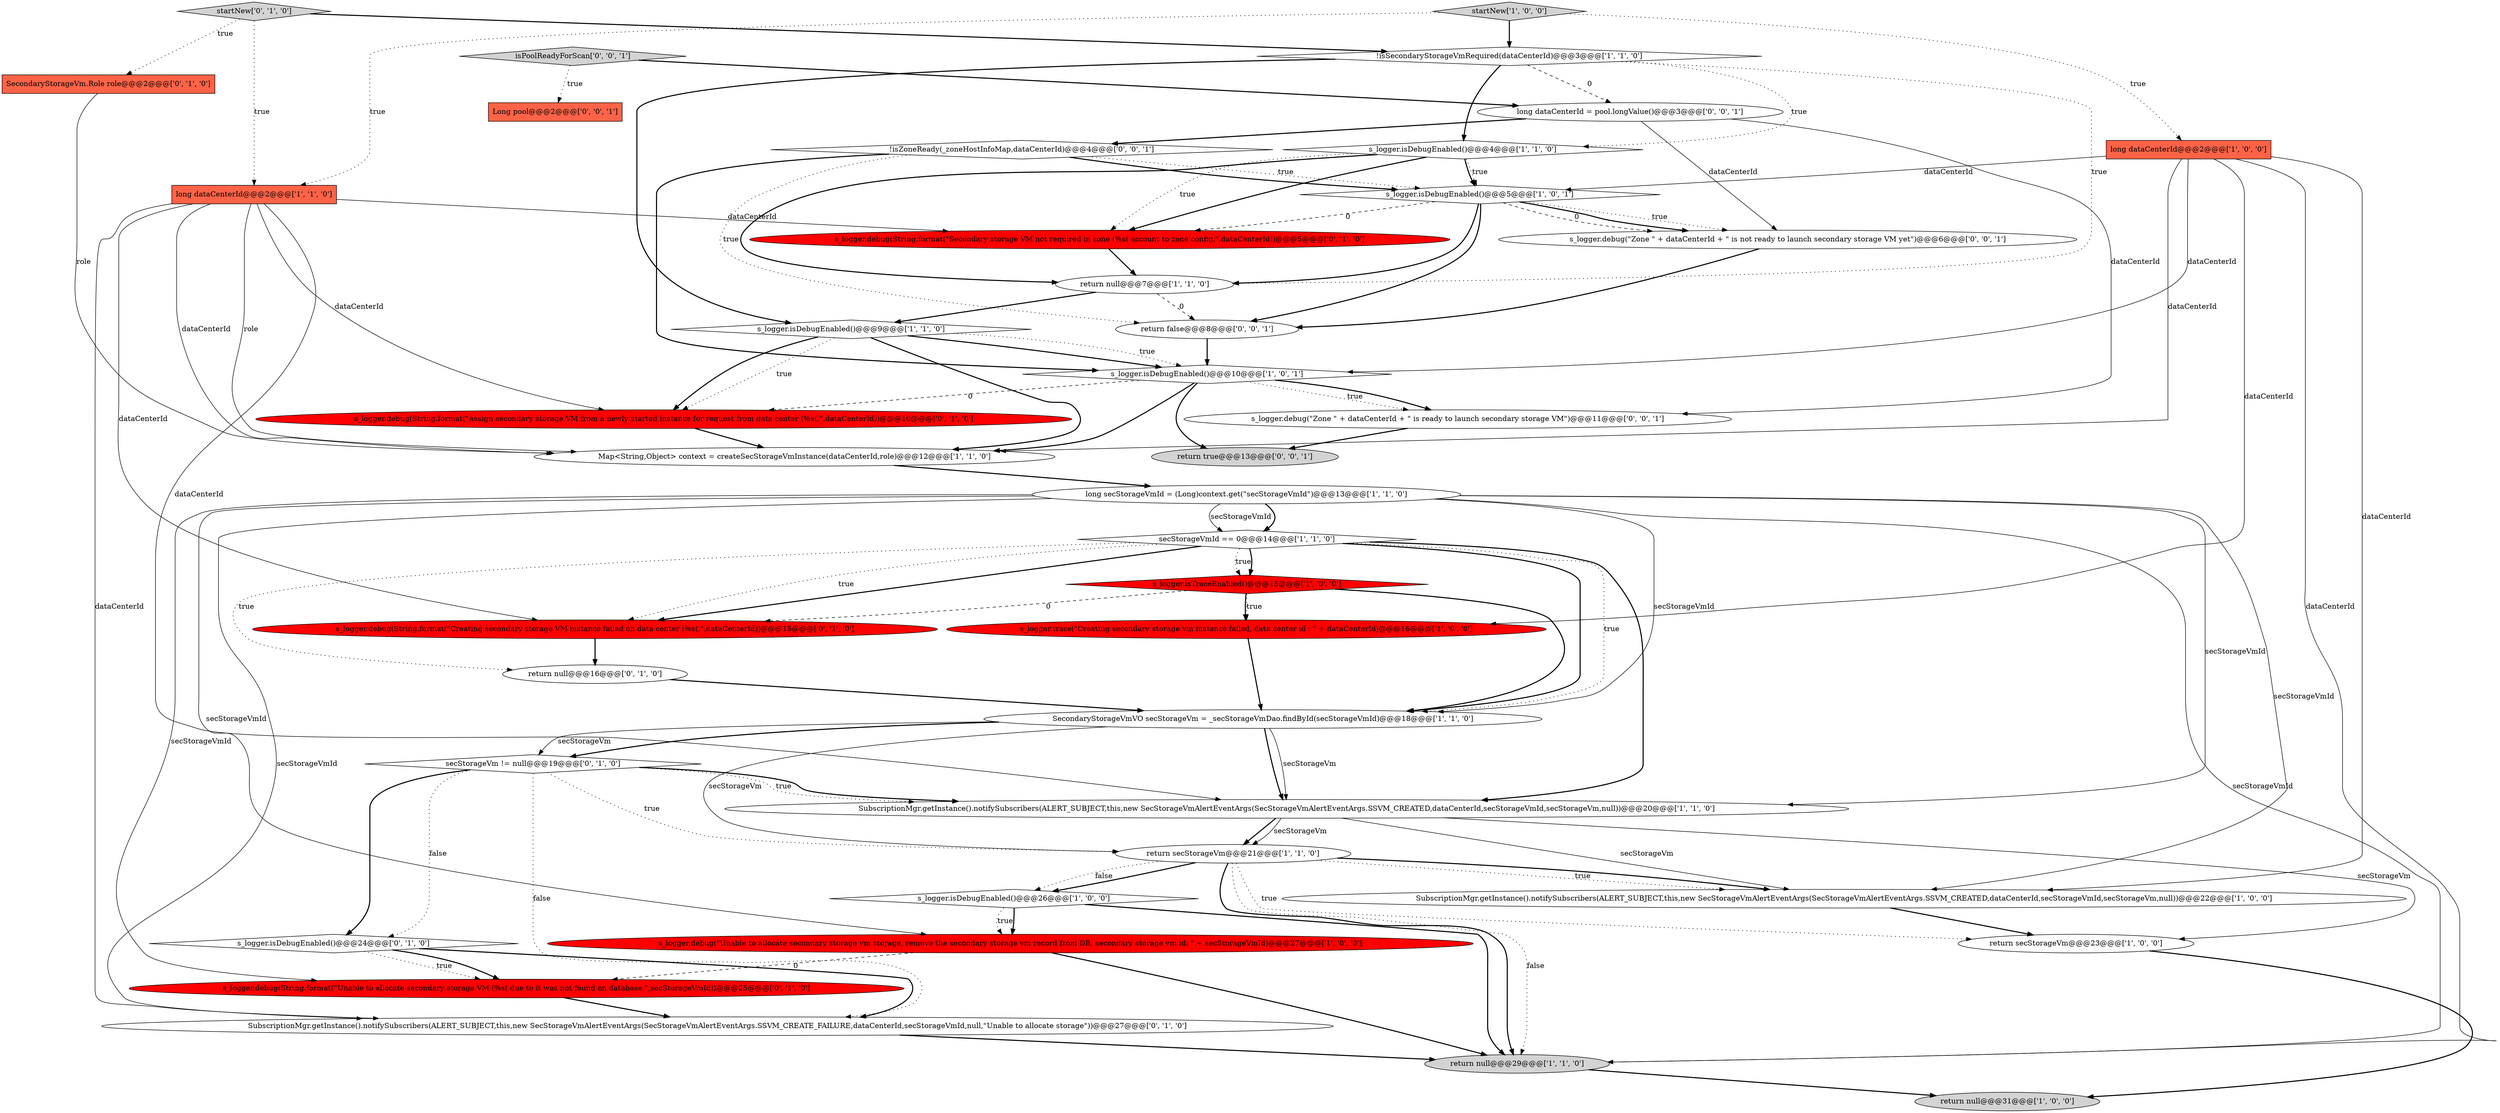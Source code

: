 digraph {
0 [style = filled, label = "s_logger.isDebugEnabled()@@@9@@@['1', '1', '0']", fillcolor = white, shape = diamond image = "AAA0AAABBB1BBB"];
25 [style = filled, label = "return null@@@16@@@['0', '1', '0']", fillcolor = white, shape = ellipse image = "AAA0AAABBB2BBB"];
14 [style = filled, label = "SecondaryStorageVmVO secStorageVm = _secStorageVmDao.findById(secStorageVmId)@@@18@@@['1', '1', '0']", fillcolor = white, shape = ellipse image = "AAA0AAABBB1BBB"];
4 [style = filled, label = "return null@@@29@@@['1', '1', '0']", fillcolor = lightgray, shape = ellipse image = "AAA0AAABBB1BBB"];
19 [style = filled, label = "!isSecondaryStorageVmRequired(dataCenterId)@@@3@@@['1', '1', '0']", fillcolor = white, shape = diamond image = "AAA0AAABBB1BBB"];
21 [style = filled, label = "secStorageVmId == 0@@@14@@@['1', '1', '0']", fillcolor = white, shape = diamond image = "AAA0AAABBB1BBB"];
18 [style = filled, label = "SubscriptionMgr.getInstance().notifySubscribers(ALERT_SUBJECT,this,new SecStorageVmAlertEventArgs(SecStorageVmAlertEventArgs.SSVM_CREATED,dataCenterId,secStorageVmId,secStorageVm,null))@@@20@@@['1', '1', '0']", fillcolor = white, shape = ellipse image = "AAA0AAABBB1BBB"];
8 [style = filled, label = "long dataCenterId@@@2@@@['1', '1', '0']", fillcolor = tomato, shape = box image = "AAA0AAABBB1BBB"];
27 [style = filled, label = "s_logger.isDebugEnabled()@@@24@@@['0', '1', '0']", fillcolor = white, shape = diamond image = "AAA0AAABBB2BBB"];
31 [style = filled, label = "secStorageVm != null@@@19@@@['0', '1', '0']", fillcolor = white, shape = diamond image = "AAA0AAABBB2BBB"];
29 [style = filled, label = "s_logger.debug(String.format(\"Unable to allocate secondary storage VM (%s( due to it was not found on database.\",secStorageVmId))@@@25@@@['0', '1', '0']", fillcolor = red, shape = ellipse image = "AAA1AAABBB2BBB"];
40 [style = filled, label = "s_logger.debug(\"Zone \" + dataCenterId + \" is not ready to launch secondary storage VM yet\")@@@6@@@['0', '0', '1']", fillcolor = white, shape = ellipse image = "AAA0AAABBB3BBB"];
28 [style = filled, label = "s_logger.debug(String.format(\"Creating secondary storage VM instance failed on data center (%s(.\",dataCenterId))@@@15@@@['0', '1', '0']", fillcolor = red, shape = ellipse image = "AAA1AAABBB2BBB"];
36 [style = filled, label = "return false@@@8@@@['0', '0', '1']", fillcolor = white, shape = ellipse image = "AAA0AAABBB3BBB"];
22 [style = filled, label = "s_logger.debug(\"Unable to allocate secondary storage vm storage, remove the secondary storage vm record from DB, secondary storage vm id: \" + secStorageVmId)@@@27@@@['1', '0', '0']", fillcolor = red, shape = ellipse image = "AAA1AAABBB1BBB"];
34 [style = filled, label = "isPoolReadyForScan['0', '0', '1']", fillcolor = lightgray, shape = diamond image = "AAA0AAABBB3BBB"];
1 [style = filled, label = "long dataCenterId@@@2@@@['1', '0', '0']", fillcolor = tomato, shape = box image = "AAA0AAABBB1BBB"];
9 [style = filled, label = "return null@@@7@@@['1', '1', '0']", fillcolor = white, shape = ellipse image = "AAA0AAABBB1BBB"];
37 [style = filled, label = "Long pool@@@2@@@['0', '0', '1']", fillcolor = tomato, shape = box image = "AAA0AAABBB3BBB"];
38 [style = filled, label = "long dataCenterId = pool.longValue()@@@3@@@['0', '0', '1']", fillcolor = white, shape = ellipse image = "AAA0AAABBB3BBB"];
26 [style = filled, label = "SecondaryStorageVm.Role role@@@2@@@['0', '1', '0']", fillcolor = tomato, shape = box image = "AAA0AAABBB2BBB"];
7 [style = filled, label = "return null@@@31@@@['1', '0', '0']", fillcolor = lightgray, shape = ellipse image = "AAA0AAABBB1BBB"];
24 [style = filled, label = "startNew['0', '1', '0']", fillcolor = lightgray, shape = diamond image = "AAA0AAABBB2BBB"];
35 [style = filled, label = "!isZoneReady(_zoneHostInfoMap,dataCenterId)@@@4@@@['0', '0', '1']", fillcolor = white, shape = diamond image = "AAA0AAABBB3BBB"];
39 [style = filled, label = "s_logger.debug(\"Zone \" + dataCenterId + \" is ready to launch secondary storage VM\")@@@11@@@['0', '0', '1']", fillcolor = white, shape = ellipse image = "AAA0AAABBB3BBB"];
11 [style = filled, label = "s_logger.isDebugEnabled()@@@10@@@['1', '0', '1']", fillcolor = white, shape = diamond image = "AAA0AAABBB1BBB"];
15 [style = filled, label = "long secStorageVmId = (Long)context.get(\"secStorageVmId\")@@@13@@@['1', '1', '0']", fillcolor = white, shape = ellipse image = "AAA0AAABBB1BBB"];
16 [style = filled, label = "SubscriptionMgr.getInstance().notifySubscribers(ALERT_SUBJECT,this,new SecStorageVmAlertEventArgs(SecStorageVmAlertEventArgs.SSVM_CREATED,dataCenterId,secStorageVmId,secStorageVm,null))@@@22@@@['1', '0', '0']", fillcolor = white, shape = ellipse image = "AAA0AAABBB1BBB"];
33 [style = filled, label = "return true@@@13@@@['0', '0', '1']", fillcolor = lightgray, shape = ellipse image = "AAA0AAABBB3BBB"];
17 [style = filled, label = "s_logger.isTraceEnabled()@@@15@@@['1', '0', '0']", fillcolor = red, shape = diamond image = "AAA1AAABBB1BBB"];
5 [style = filled, label = "startNew['1', '0', '0']", fillcolor = lightgray, shape = diamond image = "AAA0AAABBB1BBB"];
10 [style = filled, label = "return secStorageVm@@@21@@@['1', '1', '0']", fillcolor = white, shape = ellipse image = "AAA0AAABBB1BBB"];
20 [style = filled, label = "Map<String,Object> context = createSecStorageVmInstance(dataCenterId,role)@@@12@@@['1', '1', '0']", fillcolor = white, shape = ellipse image = "AAA0AAABBB1BBB"];
30 [style = filled, label = "SubscriptionMgr.getInstance().notifySubscribers(ALERT_SUBJECT,this,new SecStorageVmAlertEventArgs(SecStorageVmAlertEventArgs.SSVM_CREATE_FAILURE,dataCenterId,secStorageVmId,null,\"Unable to allocate storage\"))@@@27@@@['0', '1', '0']", fillcolor = white, shape = ellipse image = "AAA0AAABBB2BBB"];
2 [style = filled, label = "s_logger.isDebugEnabled()@@@26@@@['1', '0', '0']", fillcolor = white, shape = diamond image = "AAA0AAABBB1BBB"];
32 [style = filled, label = "s_logger.debug(String.format(\"Assign secondary storage VM from a newly started instance for request from data center (%s(.\",dataCenterId))@@@10@@@['0', '1', '0']", fillcolor = red, shape = ellipse image = "AAA1AAABBB2BBB"];
23 [style = filled, label = "s_logger.debug(String.format(\"Secondary storage VM not required in zone (%s( account to zone config.\",dataCenterId))@@@5@@@['0', '1', '0']", fillcolor = red, shape = ellipse image = "AAA1AAABBB2BBB"];
6 [style = filled, label = "s_logger.isDebugEnabled()@@@5@@@['1', '0', '1']", fillcolor = white, shape = diamond image = "AAA0AAABBB1BBB"];
3 [style = filled, label = "s_logger.trace(\"Creating secondary storage vm instance failed, data center id : \" + dataCenterId)@@@16@@@['1', '0', '0']", fillcolor = red, shape = ellipse image = "AAA1AAABBB1BBB"];
13 [style = filled, label = "s_logger.isDebugEnabled()@@@4@@@['1', '1', '0']", fillcolor = white, shape = diamond image = "AAA0AAABBB1BBB"];
12 [style = filled, label = "return secStorageVm@@@23@@@['1', '0', '0']", fillcolor = white, shape = ellipse image = "AAA0AAABBB1BBB"];
9->36 [style = dashed, label="0"];
11->32 [style = dashed, label="0"];
14->10 [style = solid, label="secStorageVm"];
15->16 [style = solid, label="secStorageVmId"];
2->22 [style = dotted, label="true"];
29->30 [style = bold, label=""];
15->21 [style = bold, label=""];
5->1 [style = dotted, label="true"];
1->6 [style = solid, label="dataCenterId"];
22->29 [style = dashed, label="0"];
10->2 [style = dotted, label="false"];
14->31 [style = solid, label="secStorageVm"];
15->30 [style = solid, label="secStorageVmId"];
25->14 [style = bold, label=""];
1->11 [style = solid, label="dataCenterId"];
36->11 [style = bold, label=""];
21->18 [style = bold, label=""];
12->7 [style = bold, label=""];
21->28 [style = bold, label=""];
22->4 [style = bold, label=""];
17->28 [style = dashed, label="0"];
19->38 [style = dashed, label="0"];
17->14 [style = bold, label=""];
1->16 [style = solid, label="dataCenterId"];
11->33 [style = bold, label=""];
8->20 [style = solid, label="role"];
28->25 [style = bold, label=""];
24->8 [style = dotted, label="true"];
18->16 [style = solid, label="secStorageVm"];
0->11 [style = dotted, label="true"];
10->16 [style = dotted, label="true"];
34->37 [style = dotted, label="true"];
20->15 [style = bold, label=""];
32->20 [style = bold, label=""];
13->6 [style = dotted, label="true"];
24->19 [style = bold, label=""];
1->20 [style = solid, label="dataCenterId"];
35->6 [style = dotted, label="true"];
8->18 [style = solid, label="dataCenterId"];
27->30 [style = bold, label=""];
8->23 [style = solid, label="dataCenterId"];
21->17 [style = dotted, label="true"];
31->10 [style = dotted, label="true"];
2->4 [style = bold, label=""];
17->3 [style = dotted, label="true"];
21->28 [style = dotted, label="true"];
11->39 [style = dotted, label="true"];
13->23 [style = dotted, label="true"];
8->30 [style = solid, label="dataCenterId"];
15->21 [style = solid, label="secStorageVmId"];
19->13 [style = bold, label=""];
31->27 [style = bold, label=""];
15->29 [style = solid, label="secStorageVmId"];
27->29 [style = dotted, label="true"];
24->26 [style = dotted, label="true"];
19->9 [style = dotted, label="true"];
0->20 [style = bold, label=""];
14->18 [style = bold, label=""];
10->2 [style = bold, label=""];
34->38 [style = bold, label=""];
27->29 [style = bold, label=""];
5->8 [style = dotted, label="true"];
15->22 [style = solid, label="secStorageVmId"];
38->35 [style = bold, label=""];
6->40 [style = dotted, label="true"];
8->20 [style = solid, label="dataCenterId"];
38->39 [style = solid, label="dataCenterId"];
0->11 [style = bold, label=""];
15->18 [style = solid, label="secStorageVmId"];
1->4 [style = solid, label="dataCenterId"];
6->40 [style = dashed, label="0"];
31->18 [style = dotted, label="true"];
8->32 [style = solid, label="dataCenterId"];
4->7 [style = bold, label=""];
19->0 [style = bold, label=""];
39->33 [style = bold, label=""];
21->25 [style = dotted, label="true"];
8->28 [style = solid, label="dataCenterId"];
5->19 [style = bold, label=""];
26->20 [style = solid, label="role"];
38->40 [style = solid, label="dataCenterId"];
1->3 [style = solid, label="dataCenterId"];
18->10 [style = bold, label=""];
10->16 [style = bold, label=""];
40->36 [style = bold, label=""];
18->12 [style = solid, label="secStorageVm"];
14->31 [style = bold, label=""];
17->3 [style = bold, label=""];
13->9 [style = bold, label=""];
0->32 [style = dotted, label="true"];
13->6 [style = bold, label=""];
0->32 [style = bold, label=""];
15->14 [style = solid, label="secStorageVmId"];
15->4 [style = solid, label="secStorageVmId"];
21->14 [style = bold, label=""];
11->20 [style = bold, label=""];
10->12 [style = dotted, label="true"];
9->0 [style = bold, label=""];
14->18 [style = solid, label="secStorageVm"];
35->6 [style = bold, label=""];
35->36 [style = dotted, label="true"];
3->14 [style = bold, label=""];
31->18 [style = bold, label=""];
19->13 [style = dotted, label="true"];
6->36 [style = bold, label=""];
18->10 [style = solid, label="secStorageVm"];
30->4 [style = bold, label=""];
6->40 [style = bold, label=""];
6->23 [style = dashed, label="0"];
21->14 [style = dotted, label="true"];
13->23 [style = bold, label=""];
10->4 [style = bold, label=""];
10->4 [style = dotted, label="false"];
11->39 [style = bold, label=""];
6->9 [style = bold, label=""];
2->22 [style = bold, label=""];
23->9 [style = bold, label=""];
21->17 [style = bold, label=""];
16->12 [style = bold, label=""];
31->30 [style = dotted, label="false"];
35->11 [style = bold, label=""];
31->27 [style = dotted, label="false"];
}
